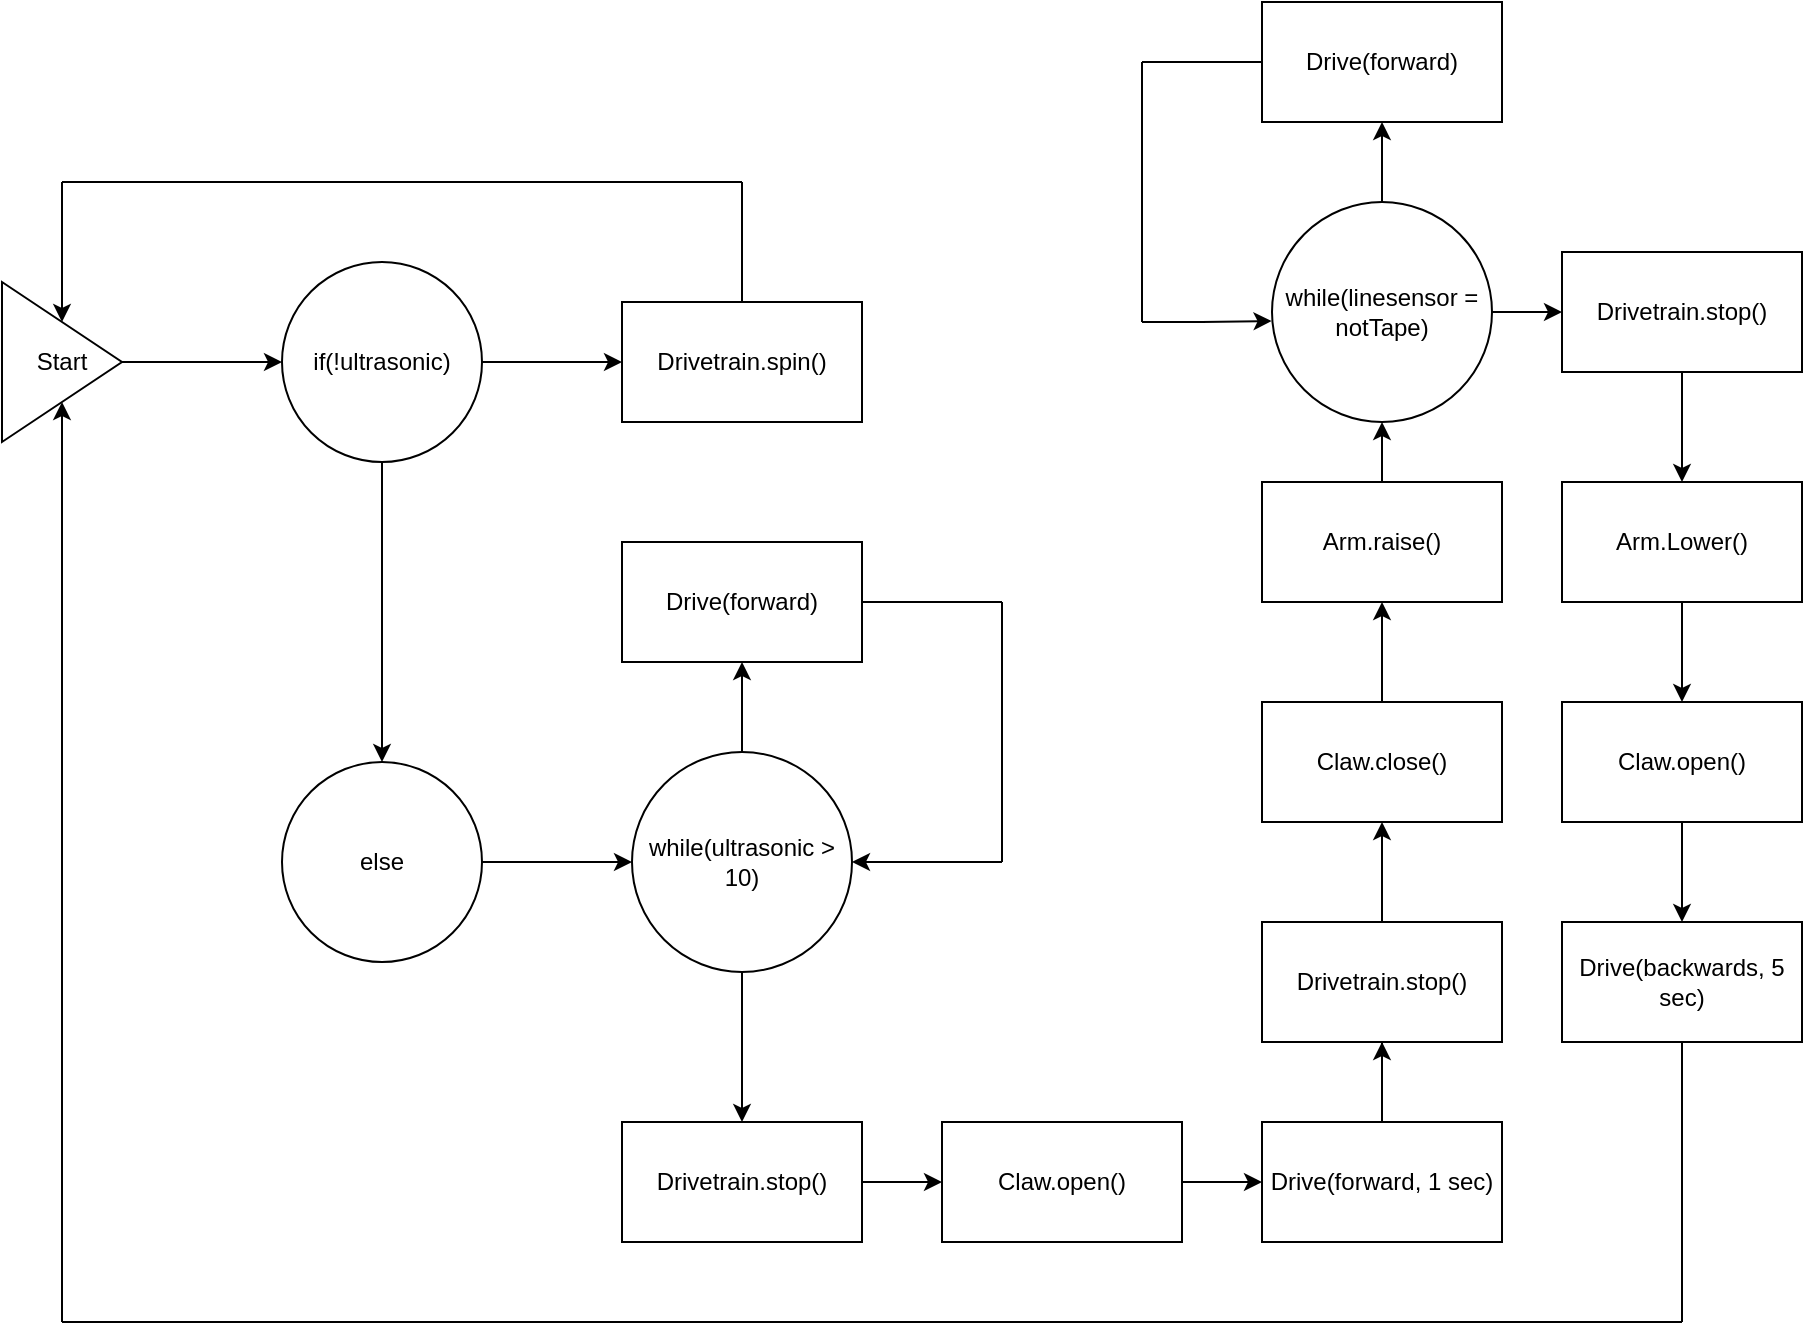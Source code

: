 <mxfile version="20.8.13" type="github">
  <diagram name="Page-1" id="lTeEJOupz2z0rTh9YfZk">
    <mxGraphModel dx="2803" dy="1325" grid="1" gridSize="10" guides="1" tooltips="1" connect="1" arrows="1" fold="1" page="0" pageScale="1" pageWidth="850" pageHeight="1100" math="0" shadow="0">
      <root>
        <mxCell id="0" />
        <mxCell id="1" parent="0" />
        <mxCell id="_SSRG653e3o-vnQIuV1o-3" value="" style="edgeStyle=orthogonalEdgeStyle;rounded=0;orthogonalLoop=1;jettySize=auto;html=1;" edge="1" parent="1" source="_SSRG653e3o-vnQIuV1o-1" target="_SSRG653e3o-vnQIuV1o-2">
          <mxGeometry relative="1" as="geometry" />
        </mxCell>
        <mxCell id="_SSRG653e3o-vnQIuV1o-1" value="Start" style="triangle;whiteSpace=wrap;html=1;" vertex="1" parent="1">
          <mxGeometry x="-30" y="400" width="60" height="80" as="geometry" />
        </mxCell>
        <mxCell id="_SSRG653e3o-vnQIuV1o-7" value="" style="edgeStyle=orthogonalEdgeStyle;rounded=0;orthogonalLoop=1;jettySize=auto;html=1;" edge="1" parent="1" source="_SSRG653e3o-vnQIuV1o-2" target="_SSRG653e3o-vnQIuV1o-6">
          <mxGeometry relative="1" as="geometry" />
        </mxCell>
        <mxCell id="_SSRG653e3o-vnQIuV1o-10" value="" style="edgeStyle=orthogonalEdgeStyle;rounded=0;orthogonalLoop=1;jettySize=auto;html=1;" edge="1" parent="1" source="_SSRG653e3o-vnQIuV1o-2" target="_SSRG653e3o-vnQIuV1o-9">
          <mxGeometry relative="1" as="geometry" />
        </mxCell>
        <mxCell id="_SSRG653e3o-vnQIuV1o-2" value="if(!ultrasonic)" style="ellipse;whiteSpace=wrap;html=1;" vertex="1" parent="1">
          <mxGeometry x="110" y="390" width="100" height="100" as="geometry" />
        </mxCell>
        <mxCell id="_SSRG653e3o-vnQIuV1o-6" value="Drivetrain.spin()" style="whiteSpace=wrap;html=1;" vertex="1" parent="1">
          <mxGeometry x="280" y="410" width="120" height="60" as="geometry" />
        </mxCell>
        <mxCell id="_SSRG653e3o-vnQIuV1o-11" value="" style="edgeStyle=orthogonalEdgeStyle;rounded=0;orthogonalLoop=1;jettySize=auto;html=1;" edge="1" parent="1" source="_SSRG653e3o-vnQIuV1o-9" target="_SSRG653e3o-vnQIuV1o-12">
          <mxGeometry relative="1" as="geometry">
            <mxPoint x="260.0" y="590" as="targetPoint" />
          </mxGeometry>
        </mxCell>
        <mxCell id="_SSRG653e3o-vnQIuV1o-9" value="else" style="ellipse;whiteSpace=wrap;html=1;" vertex="1" parent="1">
          <mxGeometry x="110" y="640" width="100" height="100" as="geometry" />
        </mxCell>
        <mxCell id="_SSRG653e3o-vnQIuV1o-17" value="" style="edgeStyle=orthogonalEdgeStyle;rounded=0;orthogonalLoop=1;jettySize=auto;html=1;" edge="1" parent="1" source="_SSRG653e3o-vnQIuV1o-12" target="_SSRG653e3o-vnQIuV1o-16">
          <mxGeometry relative="1" as="geometry" />
        </mxCell>
        <mxCell id="_SSRG653e3o-vnQIuV1o-26" value="" style="edgeStyle=orthogonalEdgeStyle;rounded=0;orthogonalLoop=1;jettySize=auto;html=1;" edge="1" parent="1" source="_SSRG653e3o-vnQIuV1o-12" target="_SSRG653e3o-vnQIuV1o-25">
          <mxGeometry relative="1" as="geometry" />
        </mxCell>
        <mxCell id="_SSRG653e3o-vnQIuV1o-12" value="while(ultrasonic &amp;gt; 10)" style="ellipse;whiteSpace=wrap;html=1;aspect=fixed;" vertex="1" parent="1">
          <mxGeometry x="285" y="635" width="110" height="110" as="geometry" />
        </mxCell>
        <mxCell id="_SSRG653e3o-vnQIuV1o-16" value="Drive(forward)" style="rounded=0;whiteSpace=wrap;html=1;" vertex="1" parent="1">
          <mxGeometry x="280" y="530" width="120" height="60" as="geometry" />
        </mxCell>
        <mxCell id="_SSRG653e3o-vnQIuV1o-22" value="" style="endArrow=none;html=1;rounded=0;exitX=1;exitY=0.5;exitDx=0;exitDy=0;" edge="1" parent="1" source="_SSRG653e3o-vnQIuV1o-16">
          <mxGeometry width="50" height="50" relative="1" as="geometry">
            <mxPoint x="425" y="575" as="sourcePoint" />
            <mxPoint x="470" y="560" as="targetPoint" />
          </mxGeometry>
        </mxCell>
        <mxCell id="_SSRG653e3o-vnQIuV1o-23" value="" style="endArrow=none;html=1;rounded=0;" edge="1" parent="1">
          <mxGeometry width="50" height="50" relative="1" as="geometry">
            <mxPoint x="470" y="560" as="sourcePoint" />
            <mxPoint x="470" y="690" as="targetPoint" />
          </mxGeometry>
        </mxCell>
        <mxCell id="_SSRG653e3o-vnQIuV1o-24" value="" style="endArrow=classic;html=1;rounded=0;" edge="1" parent="1" target="_SSRG653e3o-vnQIuV1o-12">
          <mxGeometry width="50" height="50" relative="1" as="geometry">
            <mxPoint x="470" y="690" as="sourcePoint" />
            <mxPoint x="520" y="650" as="targetPoint" />
          </mxGeometry>
        </mxCell>
        <mxCell id="_SSRG653e3o-vnQIuV1o-29" value="" style="edgeStyle=orthogonalEdgeStyle;rounded=0;orthogonalLoop=1;jettySize=auto;html=1;" edge="1" parent="1" source="_SSRG653e3o-vnQIuV1o-25" target="_SSRG653e3o-vnQIuV1o-28">
          <mxGeometry relative="1" as="geometry" />
        </mxCell>
        <mxCell id="_SSRG653e3o-vnQIuV1o-25" value="Drivetrain.stop()" style="whiteSpace=wrap;html=1;" vertex="1" parent="1">
          <mxGeometry x="280" y="820" width="120" height="60" as="geometry" />
        </mxCell>
        <mxCell id="_SSRG653e3o-vnQIuV1o-27" style="edgeStyle=orthogonalEdgeStyle;rounded=0;orthogonalLoop=1;jettySize=auto;html=1;exitX=0.5;exitY=1;exitDx=0;exitDy=0;" edge="1" parent="1" source="_SSRG653e3o-vnQIuV1o-25" target="_SSRG653e3o-vnQIuV1o-25">
          <mxGeometry relative="1" as="geometry" />
        </mxCell>
        <mxCell id="_SSRG653e3o-vnQIuV1o-31" value="" style="edgeStyle=orthogonalEdgeStyle;rounded=0;orthogonalLoop=1;jettySize=auto;html=1;" edge="1" parent="1" source="_SSRG653e3o-vnQIuV1o-28" target="_SSRG653e3o-vnQIuV1o-30">
          <mxGeometry relative="1" as="geometry" />
        </mxCell>
        <mxCell id="_SSRG653e3o-vnQIuV1o-28" value="Claw.open()" style="whiteSpace=wrap;html=1;" vertex="1" parent="1">
          <mxGeometry x="440" y="820" width="120" height="60" as="geometry" />
        </mxCell>
        <mxCell id="_SSRG653e3o-vnQIuV1o-33" value="" style="edgeStyle=orthogonalEdgeStyle;rounded=0;orthogonalLoop=1;jettySize=auto;html=1;startArrow=none;" edge="1" parent="1" source="_SSRG653e3o-vnQIuV1o-34" target="_SSRG653e3o-vnQIuV1o-32">
          <mxGeometry relative="1" as="geometry" />
        </mxCell>
        <mxCell id="_SSRG653e3o-vnQIuV1o-35" value="" style="edgeStyle=orthogonalEdgeStyle;rounded=0;orthogonalLoop=1;jettySize=auto;html=1;" edge="1" parent="1" source="_SSRG653e3o-vnQIuV1o-30" target="_SSRG653e3o-vnQIuV1o-34">
          <mxGeometry relative="1" as="geometry" />
        </mxCell>
        <mxCell id="_SSRG653e3o-vnQIuV1o-30" value="Drive(forward, 1 sec)" style="rounded=0;whiteSpace=wrap;html=1;" vertex="1" parent="1">
          <mxGeometry x="600" y="820" width="120" height="60" as="geometry" />
        </mxCell>
        <mxCell id="_SSRG653e3o-vnQIuV1o-38" value="" style="edgeStyle=orthogonalEdgeStyle;rounded=0;orthogonalLoop=1;jettySize=auto;html=1;" edge="1" parent="1" source="_SSRG653e3o-vnQIuV1o-32" target="_SSRG653e3o-vnQIuV1o-37">
          <mxGeometry relative="1" as="geometry" />
        </mxCell>
        <mxCell id="_SSRG653e3o-vnQIuV1o-32" value="Claw.close()" style="whiteSpace=wrap;html=1;" vertex="1" parent="1">
          <mxGeometry x="600" y="610" width="120" height="60" as="geometry" />
        </mxCell>
        <mxCell id="_SSRG653e3o-vnQIuV1o-36" value="" style="edgeStyle=orthogonalEdgeStyle;rounded=0;orthogonalLoop=1;jettySize=auto;html=1;endArrow=none;" edge="1" parent="1" source="_SSRG653e3o-vnQIuV1o-30" target="_SSRG653e3o-vnQIuV1o-34">
          <mxGeometry relative="1" as="geometry">
            <mxPoint x="660.0" y="820" as="sourcePoint" />
            <mxPoint x="680.0" y="670" as="targetPoint" />
          </mxGeometry>
        </mxCell>
        <mxCell id="_SSRG653e3o-vnQIuV1o-34" value="Drivetrain.stop()" style="whiteSpace=wrap;html=1;" vertex="1" parent="1">
          <mxGeometry x="600" y="720" width="120" height="60" as="geometry" />
        </mxCell>
        <mxCell id="_SSRG653e3o-vnQIuV1o-40" value="" style="edgeStyle=orthogonalEdgeStyle;rounded=0;orthogonalLoop=1;jettySize=auto;html=1;" edge="1" parent="1" source="_SSRG653e3o-vnQIuV1o-37" target="_SSRG653e3o-vnQIuV1o-39">
          <mxGeometry relative="1" as="geometry" />
        </mxCell>
        <mxCell id="_SSRG653e3o-vnQIuV1o-37" value="Arm.raise()" style="whiteSpace=wrap;html=1;" vertex="1" parent="1">
          <mxGeometry x="600" y="500" width="120" height="60" as="geometry" />
        </mxCell>
        <mxCell id="_SSRG653e3o-vnQIuV1o-42" value="" style="edgeStyle=orthogonalEdgeStyle;rounded=0;orthogonalLoop=1;jettySize=auto;html=1;" edge="1" parent="1" source="_SSRG653e3o-vnQIuV1o-39" target="_SSRG653e3o-vnQIuV1o-41">
          <mxGeometry relative="1" as="geometry" />
        </mxCell>
        <mxCell id="_SSRG653e3o-vnQIuV1o-50" value="" style="edgeStyle=orthogonalEdgeStyle;rounded=0;orthogonalLoop=1;jettySize=auto;html=1;" edge="1" parent="1" source="_SSRG653e3o-vnQIuV1o-39" target="_SSRG653e3o-vnQIuV1o-49">
          <mxGeometry relative="1" as="geometry" />
        </mxCell>
        <mxCell id="_SSRG653e3o-vnQIuV1o-39" value="while(linesensor = notTape)" style="ellipse;whiteSpace=wrap;html=1;aspect=fixed;" vertex="1" parent="1">
          <mxGeometry x="605" y="360" width="110" height="110" as="geometry" />
        </mxCell>
        <mxCell id="_SSRG653e3o-vnQIuV1o-41" value="Drive(forward)" style="rounded=0;whiteSpace=wrap;html=1;" vertex="1" parent="1">
          <mxGeometry x="600" y="260" width="120" height="60" as="geometry" />
        </mxCell>
        <mxCell id="_SSRG653e3o-vnQIuV1o-43" value="" style="endArrow=none;html=1;rounded=0;entryX=0;entryY=0.5;entryDx=0;entryDy=0;" edge="1" parent="1" target="_SSRG653e3o-vnQIuV1o-41">
          <mxGeometry width="50" height="50" relative="1" as="geometry">
            <mxPoint x="540" y="290" as="sourcePoint" />
            <mxPoint x="750" y="300" as="targetPoint" />
          </mxGeometry>
        </mxCell>
        <mxCell id="_SSRG653e3o-vnQIuV1o-44" value="" style="endArrow=none;html=1;rounded=0;" edge="1" parent="1">
          <mxGeometry width="50" height="50" relative="1" as="geometry">
            <mxPoint x="540" y="420" as="sourcePoint" />
            <mxPoint x="540" y="290" as="targetPoint" />
          </mxGeometry>
        </mxCell>
        <mxCell id="_SSRG653e3o-vnQIuV1o-48" value="" style="endArrow=classic;html=1;rounded=0;entryX=-0.002;entryY=0.541;entryDx=0;entryDy=0;entryPerimeter=0;" edge="1" parent="1" target="_SSRG653e3o-vnQIuV1o-39">
          <mxGeometry width="50" height="50" relative="1" as="geometry">
            <mxPoint x="540" y="420" as="sourcePoint" />
            <mxPoint x="770" y="280" as="targetPoint" />
            <Array as="points">
              <mxPoint x="570" y="420" />
            </Array>
          </mxGeometry>
        </mxCell>
        <mxCell id="_SSRG653e3o-vnQIuV1o-52" value="" style="edgeStyle=orthogonalEdgeStyle;rounded=0;orthogonalLoop=1;jettySize=auto;html=1;" edge="1" parent="1" source="_SSRG653e3o-vnQIuV1o-49" target="_SSRG653e3o-vnQIuV1o-51">
          <mxGeometry relative="1" as="geometry" />
        </mxCell>
        <mxCell id="_SSRG653e3o-vnQIuV1o-49" value="Drivetrain.stop()" style="whiteSpace=wrap;html=1;" vertex="1" parent="1">
          <mxGeometry x="750" y="385" width="120" height="60" as="geometry" />
        </mxCell>
        <mxCell id="_SSRG653e3o-vnQIuV1o-54" value="" style="edgeStyle=orthogonalEdgeStyle;rounded=0;orthogonalLoop=1;jettySize=auto;html=1;" edge="1" parent="1" source="_SSRG653e3o-vnQIuV1o-51" target="_SSRG653e3o-vnQIuV1o-53">
          <mxGeometry relative="1" as="geometry" />
        </mxCell>
        <mxCell id="_SSRG653e3o-vnQIuV1o-51" value="Arm.Lower()" style="whiteSpace=wrap;html=1;" vertex="1" parent="1">
          <mxGeometry x="750" y="500" width="120" height="60" as="geometry" />
        </mxCell>
        <mxCell id="_SSRG653e3o-vnQIuV1o-56" value="" style="edgeStyle=orthogonalEdgeStyle;rounded=0;orthogonalLoop=1;jettySize=auto;html=1;" edge="1" parent="1" source="_SSRG653e3o-vnQIuV1o-53" target="_SSRG653e3o-vnQIuV1o-55">
          <mxGeometry relative="1" as="geometry" />
        </mxCell>
        <mxCell id="_SSRG653e3o-vnQIuV1o-53" value="Claw.open()" style="whiteSpace=wrap;html=1;" vertex="1" parent="1">
          <mxGeometry x="750" y="610" width="120" height="60" as="geometry" />
        </mxCell>
        <mxCell id="_SSRG653e3o-vnQIuV1o-55" value="Drive(backwards, 5 sec)" style="whiteSpace=wrap;html=1;" vertex="1" parent="1">
          <mxGeometry x="750" y="720" width="120" height="60" as="geometry" />
        </mxCell>
        <mxCell id="_SSRG653e3o-vnQIuV1o-58" value="" style="endArrow=none;html=1;rounded=0;entryX=0.5;entryY=0;entryDx=0;entryDy=0;" edge="1" parent="1" target="_SSRG653e3o-vnQIuV1o-6">
          <mxGeometry width="50" height="50" relative="1" as="geometry">
            <mxPoint x="340" y="350" as="sourcePoint" />
            <mxPoint x="520" y="550" as="targetPoint" />
          </mxGeometry>
        </mxCell>
        <mxCell id="_SSRG653e3o-vnQIuV1o-60" value="" style="endArrow=none;html=1;rounded=0;" edge="1" parent="1">
          <mxGeometry width="50" height="50" relative="1" as="geometry">
            <mxPoint x="340" y="350" as="sourcePoint" />
            <mxPoint y="350" as="targetPoint" />
          </mxGeometry>
        </mxCell>
        <mxCell id="_SSRG653e3o-vnQIuV1o-61" value="" style="endArrow=classic;html=1;rounded=0;entryX=0.5;entryY=0;entryDx=0;entryDy=0;" edge="1" parent="1" target="_SSRG653e3o-vnQIuV1o-1">
          <mxGeometry width="50" height="50" relative="1" as="geometry">
            <mxPoint y="350" as="sourcePoint" />
            <mxPoint x="520" y="550" as="targetPoint" />
          </mxGeometry>
        </mxCell>
        <mxCell id="_SSRG653e3o-vnQIuV1o-62" value="" style="endArrow=none;html=1;rounded=0;exitX=0.5;exitY=1;exitDx=0;exitDy=0;" edge="1" parent="1" source="_SSRG653e3o-vnQIuV1o-55">
          <mxGeometry width="50" height="50" relative="1" as="geometry">
            <mxPoint x="660" y="790" as="sourcePoint" />
            <mxPoint x="810" y="920" as="targetPoint" />
          </mxGeometry>
        </mxCell>
        <mxCell id="_SSRG653e3o-vnQIuV1o-63" value="" style="endArrow=none;html=1;rounded=0;" edge="1" parent="1">
          <mxGeometry width="50" height="50" relative="1" as="geometry">
            <mxPoint y="920" as="sourcePoint" />
            <mxPoint x="810" y="920" as="targetPoint" />
          </mxGeometry>
        </mxCell>
        <mxCell id="_SSRG653e3o-vnQIuV1o-64" value="" style="endArrow=classic;html=1;rounded=0;entryX=0.5;entryY=1;entryDx=0;entryDy=0;" edge="1" parent="1" target="_SSRG653e3o-vnQIuV1o-1">
          <mxGeometry width="50" height="50" relative="1" as="geometry">
            <mxPoint y="920" as="sourcePoint" />
            <mxPoint x="60" y="850" as="targetPoint" />
          </mxGeometry>
        </mxCell>
      </root>
    </mxGraphModel>
  </diagram>
</mxfile>
